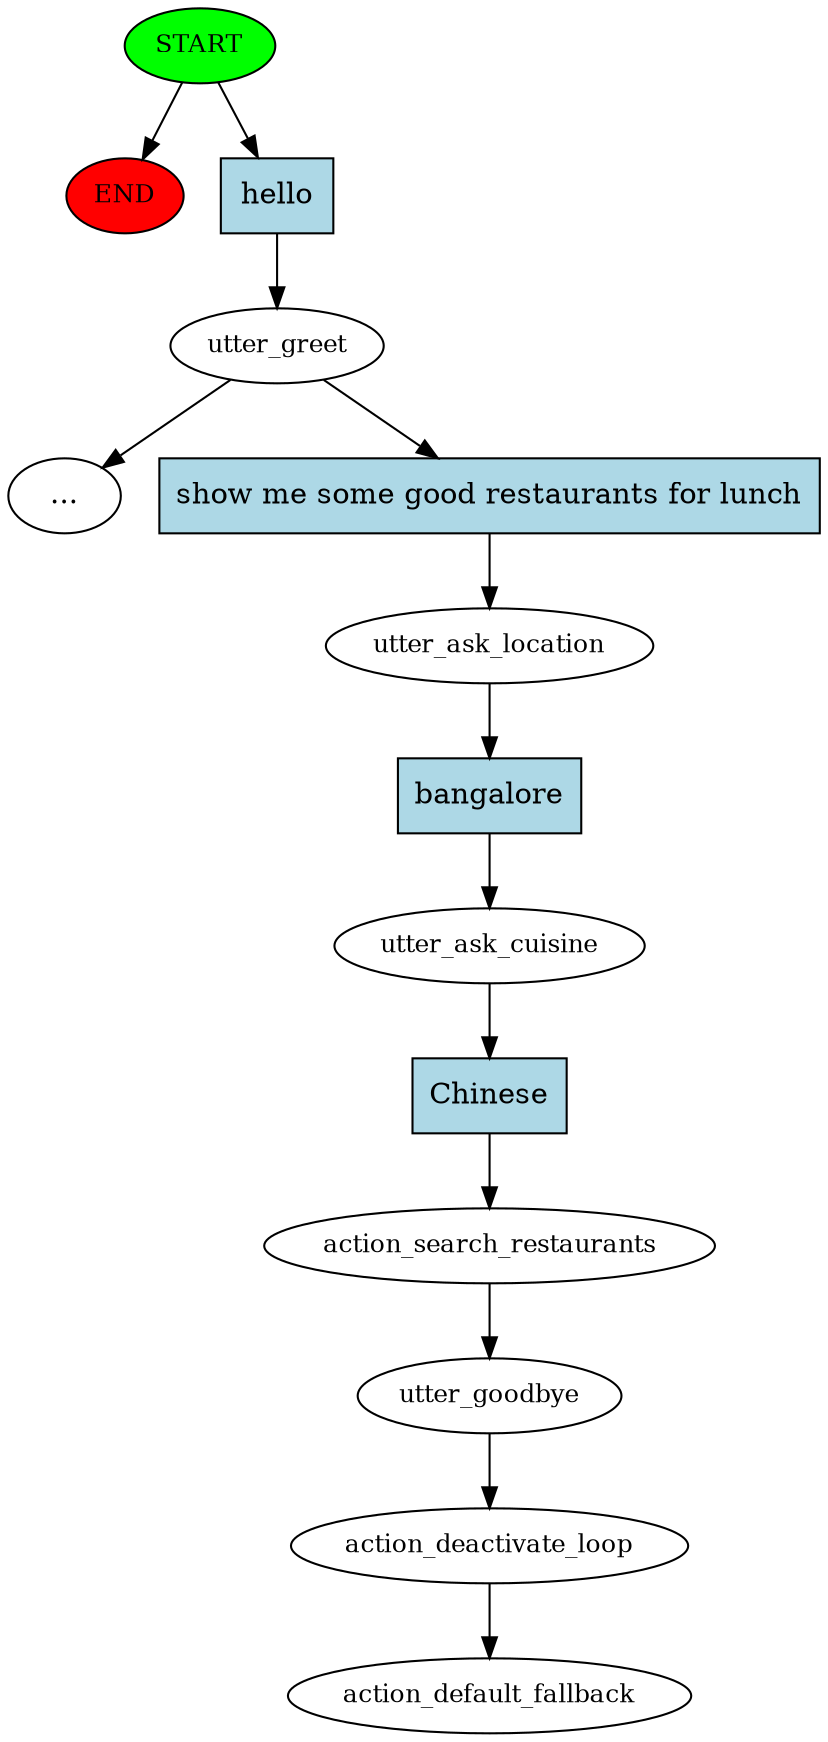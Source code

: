 digraph  {
0 [class="start active", fillcolor=green, fontsize=12, label=START, style=filled];
"-1" [class=end, fillcolor=red, fontsize=12, label=END, style=filled];
1 [class=active, fontsize=12, label=utter_greet];
"-3" [class=ellipsis, label="..."];
3 [class=active, fontsize=12, label=utter_ask_location];
4 [class=active, fontsize=12, label=utter_ask_cuisine];
5 [class=active, fontsize=12, label=action_search_restaurants];
6 [class=active, fontsize=12, label=utter_goodbye];
7 [class=active, fontsize=12, label=action_deactivate_loop];
8 [class="dashed active", fontsize=12, label=action_default_fallback];
9 [class="intent active", fillcolor=lightblue, label=hello, shape=rect, style=filled];
10 [class="intent active", fillcolor=lightblue, label="show me some good restaurants for lunch", shape=rect, style=filled];
11 [class="intent active", fillcolor=lightblue, label=bangalore, shape=rect, style=filled];
12 [class="intent active", fillcolor=lightblue, label=Chinese, shape=rect, style=filled];
0 -> "-1"  [class="", key=NONE, label=""];
0 -> 9  [class=active, key=0];
1 -> "-3"  [class="", key=NONE, label=""];
1 -> 10  [class=active, key=0];
3 -> 11  [class=active, key=0];
4 -> 12  [class=active, key=0];
5 -> 6  [class=active, key=NONE, label=""];
6 -> 7  [class=active, key=NONE, label=""];
7 -> 8  [class=active, key=NONE, label=""];
9 -> 1  [class=active, key=0];
10 -> 3  [class=active, key=0];
11 -> 4  [class=active, key=0];
12 -> 5  [class=active, key=0];
}
